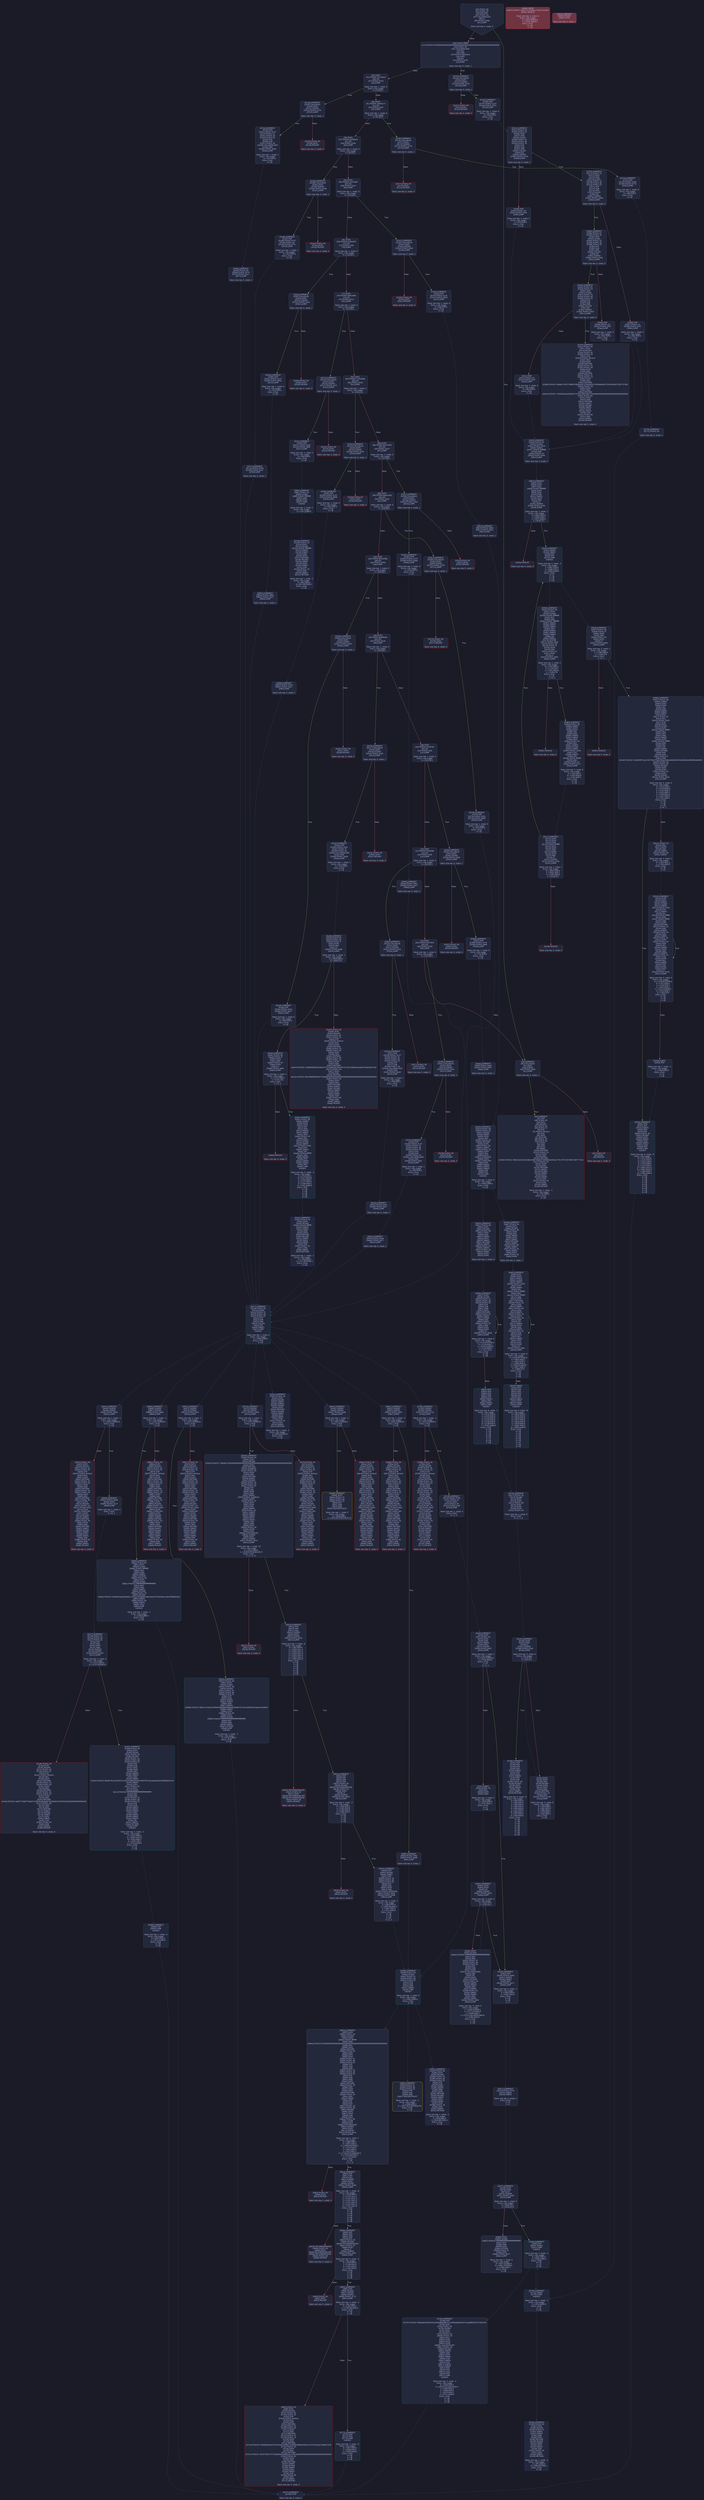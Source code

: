 digraph G {
    node [shape=box, style="filled, rounded", color="#565f89", fontcolor="#c0caf5", fontname="Helvetica", fillcolor="#24283b"];
    edge [color="#414868", fontcolor="#c0caf5", fontname="Helvetica"];
    bgcolor="#1a1b26";
    0 [ label = "[00] PUSH1 80
[02] PUSH1 40
[04] MSTORE
[05] PUSH1 04
[07] CALLDATASIZE
[08] LT
[09] PUSH2 00da
[0c] JUMPI

Stack size req: 0, sizeΔ: 0
" shape = invhouse]
    1 [ label = "[0d] PUSH4 ffffffff
[12] PUSH29 0100000000000000000000000000000000000000000000000000000000
[30] PUSH1 00
[32] CALLDATALOAD
[33] DIV
[34] AND
[35] PUSH4 0fb524ce
[3a] DUP2
[3b] EQ
[3c] PUSH2 0139
[3f] JUMPI

Stack size req: 0, sizeΔ: 1
"]
    2 [ label = "[40] DUP1
[41] PUSH4 16114acd
[46] EQ
[47] PUSH2 014e
[4a] JUMPI

Stack size req: 1, sizeΔ: 0
Entry->Op usage:
	0->70:EQ:1
"]
    3 [ label = "[4b] DUP1
[4c] PUSH4 28d5e117
[51] EQ
[52] PUSH2 016f
[55] JUMPI

Stack size req: 1, sizeΔ: 0
Entry->Op usage:
	0->81:EQ:1
"]
    4 [ label = "[56] DUP1
[57] PUSH4 2b26fac4
[5c] EQ
[5d] PUSH2 019a
[60] JUMPI

Stack size req: 1, sizeΔ: 0
Entry->Op usage:
	0->92:EQ:1
"]
    5 [ label = "[61] DUP1
[62] PUSH4 31f2c8a5
[67] EQ
[68] PUSH2 01b1
[6b] JUMPI

Stack size req: 1, sizeΔ: 0
Entry->Op usage:
	0->103:EQ:1
"]
    6 [ label = "[6c] DUP1
[6d] PUSH4 519be2f5
[72] EQ
[73] PUSH2 01fe
[76] JUMPI

Stack size req: 1, sizeΔ: 0
Entry->Op usage:
	0->114:EQ:1
"]
    7 [ label = "[77] DUP1
[78] PUSH4 5961e4fb
[7d] EQ
[7e] PUSH2 0213
[81] JUMPI

Stack size req: 1, sizeΔ: 0
Entry->Op usage:
	0->125:EQ:1
"]
    8 [ label = "[82] DUP1
[83] PUSH4 715018a6
[88] EQ
[89] PUSH2 0242
[8c] JUMPI

Stack size req: 1, sizeΔ: 0
Entry->Op usage:
	0->136:EQ:1
"]
    9 [ label = "[8d] DUP1
[8e] PUSH4 83197ef0
[93] EQ
[94] PUSH2 0257
[97] JUMPI

Stack size req: 1, sizeΔ: 0
Entry->Op usage:
	0->147:EQ:1
"]
    10 [ label = "[98] DUP1
[99] PUSH4 8da5cb5b
[9e] EQ
[9f] PUSH2 026c
[a2] JUMPI

Stack size req: 1, sizeΔ: 0
Entry->Op usage:
	0->158:EQ:1
"]
    11 [ label = "[a3] DUP1
[a4] PUSH4 8f32d59b
[a9] EQ
[aa] PUSH2 029d
[ad] JUMPI

Stack size req: 1, sizeΔ: 0
Entry->Op usage:
	0->169:EQ:1
"]
    12 [ label = "[ae] DUP1
[af] PUSH4 ab6f9e4a
[b4] EQ
[b5] PUSH2 02c6
[b8] JUMPI

Stack size req: 1, sizeΔ: 0
Entry->Op usage:
	0->180:EQ:1
"]
    13 [ label = "[b9] DUP1
[ba] PUSH4 c6c4676c
[bf] EQ
[c0] PUSH2 02fa
[c3] JUMPI

Stack size req: 1, sizeΔ: 0
Entry->Op usage:
	0->191:EQ:1
"]
    14 [ label = "[c4] DUP1
[c5] PUSH4 f2fde38b
[ca] EQ
[cb] PUSH2 030f
[ce] JUMPI

Stack size req: 1, sizeΔ: 0
Entry->Op usage:
	0->202:EQ:1
"]
    15 [ label = "[cf] DUP1
[d0] PUSH4 f5074f41
[d5] EQ
[d6] PUSH2 0330
[d9] JUMPI

Stack size req: 1, sizeΔ: 0
Entry->Op usage:
	0->213:EQ:1
"]
    16 [ label = "[da] JUMPDEST
[db] CALLVALUE
[dc] DUP1
[dd] ISZERO
[de] PUSH2 00e6
[e1] JUMPI

Stack size req: 0, sizeΔ: 1
"]
    17 [ label = "[e2] PUSH1 00
[e4] DUP1
[e5] REVERT

Stack size req: 0, sizeΔ: 0
" color = "red"]
    18 [ label = "[e6] JUMPDEST
[e7] POP
[e8] PUSH1 40
[ea] DUP1
[eb] MLOAD
[ec] PUSH1 e5
[ee] PUSH1 02
[f0] EXP
[f1] PUSH3 461bcd
[f5] MUL
[f6] DUP2
[f7] MSTORE
[f8] PUSH1 20
[fa] PUSH1 04
[fc] DUP3
[fd] ADD
[fe] DUP2
[ff] SWAP1
[0100] MSTORE
[0101] PUSH1 24
[0103] DUP3
[0104] ADD
[0105] MSTORE
[0106] PUSH32 46616c6c6261636b2066756e6374696f6e20616c77617973207468726f77732e
[0127] PUSH1 44
[0129] DUP3
[012a] ADD
[012b] MSTORE
[012c] SWAP1
[012d] MLOAD
[012e] SWAP1
[012f] DUP2
[0130] SWAP1
[0131] SUB
[0132] PUSH1 64
[0134] ADD
[0135] SWAP1
[0136] REVERT

Stack size req: 1, sizeΔ: -1
Entry->Op usage:
	0->231:POP:0
Entry->Exit:
	0->😵
" color = "red"]
    19 [ label = "[0137] JUMPDEST
[0138] STOP

Stack size req: 0, sizeΔ: 0
" color = "darkblue"]
    20 [ label = "[0139] JUMPDEST
[013a] CALLVALUE
[013b] DUP1
[013c] ISZERO
[013d] PUSH2 0145
[0140] JUMPI

Stack size req: 0, sizeΔ: 1
"]
    21 [ label = "[0141] PUSH1 00
[0143] DUP1
[0144] REVERT

Stack size req: 0, sizeΔ: 0
" color = "red"]
    22 [ label = "[0145] JUMPDEST
[0146] POP
[0147] PUSH2 0137
[014a] PUSH2 0351
[014d] JUMP

Stack size req: 1, sizeΔ: 0
Entry->Op usage:
	0->326:POP:0
Entry->Exit:
	0->😵
"]
    23 [ label = "[014e] JUMPDEST
[014f] CALLVALUE
[0150] DUP1
[0151] ISZERO
[0152] PUSH2 015a
[0155] JUMPI

Stack size req: 0, sizeΔ: 1
"]
    24 [ label = "[0156] PUSH1 00
[0158] DUP1
[0159] REVERT

Stack size req: 0, sizeΔ: 0
" color = "red"]
    25 [ label = "[015a] JUMPDEST
[015b] POP
[015c] PUSH2 0137
[015f] PUSH1 01
[0161] PUSH1 a0
[0163] PUSH1 02
[0165] EXP
[0166] SUB
[0167] PUSH1 04
[0169] CALLDATALOAD
[016a] AND
[016b] PUSH2 056a
[016e] JUMP

Stack size req: 1, sizeΔ: 1
Entry->Op usage:
	0->347:POP:0
Entry->Exit:
	0->😵
"]
    26 [ label = "[016f] JUMPDEST
[0170] CALLVALUE
[0171] DUP1
[0172] ISZERO
[0173] PUSH2 017b
[0176] JUMPI

Stack size req: 0, sizeΔ: 1
"]
    27 [ label = "[0177] PUSH1 00
[0179] DUP1
[017a] REVERT

Stack size req: 0, sizeΔ: 0
" color = "red"]
    28 [ label = "[017b] JUMPDEST
[017c] POP
[017d] PUSH2 0184
[0180] PUSH2 0776
[0183] JUMP

Stack size req: 1, sizeΔ: 0
Entry->Op usage:
	0->380:POP:0
Entry->Exit:
	0->😵
"]
    29 [ label = "[0184] JUMPDEST
[0185] PUSH1 40
[0187] DUP1
[0188] MLOAD
[0189] PUSH1 ff
[018b] SWAP1
[018c] SWAP3
[018d] AND
[018e] DUP3
[018f] MSTORE
[0190] MLOAD
[0191] SWAP1
[0192] DUP2
[0193] SWAP1
[0194] SUB
[0195] PUSH1 20
[0197] ADD
[0198] SWAP1
[0199] RETURN

Stack size req: 1, sizeΔ: -1
Entry->Op usage:
	0->397:AND:0
	0->399:MSTORE:1
Entry->Exit:
	0->😵
" color = "darkblue"]
    30 [ label = "[019a] JUMPDEST
[019b] CALLVALUE
[019c] DUP1
[019d] ISZERO
[019e] PUSH2 01a6
[01a1] JUMPI

Stack size req: 0, sizeΔ: 1
"]
    31 [ label = "[01a2] PUSH1 00
[01a4] DUP1
[01a5] REVERT

Stack size req: 0, sizeΔ: 0
" color = "red"]
    32 [ label = "[01a6] JUMPDEST
[01a7] POP
[01a8] PUSH2 0137
[01ab] PUSH1 04
[01ad] PUSH2 077c
[01b0] JUMP

Stack size req: 1, sizeΔ: 1
Entry->Op usage:
	0->423:POP:0
Entry->Exit:
	0->😵
"]
    33 [ label = "[01b1] JUMPDEST
[01b2] CALLVALUE
[01b3] DUP1
[01b4] ISZERO
[01b5] PUSH2 01bd
[01b8] JUMPI

Stack size req: 0, sizeΔ: 1
"]
    34 [ label = "[01b9] PUSH1 00
[01bb] DUP1
[01bc] REVERT

Stack size req: 0, sizeΔ: 0
" color = "red"]
    35 [ label = "[01bd] JUMPDEST
[01be] POP
[01bf] PUSH2 01c6
[01c2] PUSH2 0818
[01c5] JUMP

Stack size req: 1, sizeΔ: 0
Entry->Op usage:
	0->446:POP:0
Entry->Exit:
	0->😵
"]
    36 [ label = "[01c6] JUMPDEST
[01c7] PUSH1 40
[01c9] MLOAD
[01ca] DUP1
[01cb] DUP3
[01cc] PUSH1 80
[01ce] DUP1
[01cf] DUP4
[01d0] DUP4
[01d1] PUSH1 00

Stack size req: 1, sizeΔ: 8
Entry->Exit:
	0->1, 5, 8
"]
    37 [ label = "[01d3] JUMPDEST
[01d4] DUP4
[01d5] DUP2
[01d6] LT
[01d7] ISZERO
[01d8] PUSH2 01eb
[01db] JUMPI

Stack size req: 4, sizeΔ: 0
Entry->Op usage:
	0->470:LT:0
	3->470:LT:1
"]
    38 [ label = "[01dc] DUP2
[01dd] DUP2
[01de] ADD
[01df] MLOAD
[01e0] DUP4
[01e1] DUP3
[01e2] ADD
[01e3] MSTORE
[01e4] PUSH1 20
[01e6] ADD
[01e7] PUSH2 01d3
[01ea] JUMP

Stack size req: 3, sizeΔ: 0
Entry->Op usage:
	0->478:ADD:0
	0->482:ADD:0
	0->486:ADD:1
	1->478:ADD:1
	2->482:ADD:1
Entry->Exit:
	0->😵
"]
    39 [ label = "[01eb] JUMPDEST
[01ec] POP
[01ed] POP
[01ee] POP
[01ef] POP
[01f0] SWAP1
[01f1] POP
[01f2] ADD
[01f3] SWAP2
[01f4] POP
[01f5] POP
[01f6] PUSH1 40
[01f8] MLOAD
[01f9] DUP1
[01fa] SWAP2
[01fb] SUB
[01fc] SWAP1
[01fd] RETURN

Stack size req: 9, sizeΔ: -9
Entry->Op usage:
	0->492:POP:0
	1->493:POP:0
	2->494:POP:0
	3->495:POP:0
	4->498:ADD:0
	5->497:POP:0
	6->498:ADD:1
	7->501:POP:0
	8->500:POP:0
Entry->Exit:
	0->😵
	1->😵
	2->😵
	3->😵
	4->😵
	5->😵
	6->😵
	7->😵
	8->😵
" color = "darkblue"]
    40 [ label = "[01fe] JUMPDEST
[01ff] CALLVALUE
[0200] DUP1
[0201] ISZERO
[0202] PUSH2 020a
[0205] JUMPI

Stack size req: 0, sizeΔ: 1
"]
    41 [ label = "[0206] PUSH1 00
[0208] DUP1
[0209] REVERT

Stack size req: 0, sizeΔ: 0
" color = "red"]
    42 [ label = "[020a] JUMPDEST
[020b] POP
[020c] PUSH2 0137
[020f] PUSH2 085d
[0212] JUMP

Stack size req: 1, sizeΔ: 0
Entry->Op usage:
	0->523:POP:0
Entry->Exit:
	0->😵
"]
    43 [ label = "[0213] JUMPDEST
[0214] CALLVALUE
[0215] DUP1
[0216] ISZERO
[0217] PUSH2 021f
[021a] JUMPI

Stack size req: 0, sizeΔ: 1
"]
    44 [ label = "[021b] PUSH1 00
[021d] DUP1
[021e] REVERT

Stack size req: 0, sizeΔ: 0
" color = "red"]
    45 [ label = "[021f] JUMPDEST
[0220] POP
[0221] PUSH2 0228
[0224] PUSH2 08fb
[0227] JUMP

Stack size req: 1, sizeΔ: 0
Entry->Op usage:
	0->544:POP:0
Entry->Exit:
	0->😵
"]
    46 [ label = "[0228] JUMPDEST
[0229] PUSH1 40
[022b] DUP1
[022c] MLOAD
[022d] PUSH5 ffffffffff
[0233] SWAP1
[0234] SWAP3
[0235] AND
[0236] DUP3
[0237] MSTORE
[0238] MLOAD
[0239] SWAP1
[023a] DUP2
[023b] SWAP1
[023c] SUB
[023d] PUSH1 20
[023f] ADD
[0240] SWAP1
[0241] RETURN

Stack size req: 1, sizeΔ: -1
Entry->Op usage:
	0->565:AND:0
	0->567:MSTORE:1
Entry->Exit:
	0->😵
" color = "darkblue"]
    47 [ label = "[0242] JUMPDEST
[0243] CALLVALUE
[0244] DUP1
[0245] ISZERO
[0246] PUSH2 024e
[0249] JUMPI

Stack size req: 0, sizeΔ: 1
"]
    48 [ label = "[024a] PUSH1 00
[024c] DUP1
[024d] REVERT

Stack size req: 0, sizeΔ: 0
" color = "red"]
    49 [ label = "[024e] JUMPDEST
[024f] POP
[0250] PUSH2 0137
[0253] PUSH2 0908
[0256] JUMP

Stack size req: 1, sizeΔ: 0
Entry->Op usage:
	0->591:POP:0
Entry->Exit:
	0->😵
"]
    50 [ label = "[0257] JUMPDEST
[0258] CALLVALUE
[0259] DUP1
[025a] ISZERO
[025b] PUSH2 0263
[025e] JUMPI

Stack size req: 0, sizeΔ: 1
"]
    51 [ label = "[025f] PUSH1 00
[0261] DUP1
[0262] REVERT

Stack size req: 0, sizeΔ: 0
" color = "red"]
    52 [ label = "[0263] JUMPDEST
[0264] POP
[0265] PUSH2 0137
[0268] PUSH2 09a9
[026b] JUMP

Stack size req: 1, sizeΔ: 0
Entry->Op usage:
	0->612:POP:0
Entry->Exit:
	0->😵
"]
    53 [ label = "[026c] JUMPDEST
[026d] CALLVALUE
[026e] DUP1
[026f] ISZERO
[0270] PUSH2 0278
[0273] JUMPI

Stack size req: 0, sizeΔ: 1
"]
    54 [ label = "[0274] PUSH1 00
[0276] DUP1
[0277] REVERT

Stack size req: 0, sizeΔ: 0
" color = "red"]
    55 [ label = "[0278] JUMPDEST
[0279] POP
[027a] PUSH2 0281
[027d] PUSH2 0a08
[0280] JUMP

Stack size req: 1, sizeΔ: 0
Entry->Op usage:
	0->633:POP:0
Entry->Exit:
	0->😵
"]
    56 [ label = "[0281] JUMPDEST
[0282] PUSH1 40
[0284] DUP1
[0285] MLOAD
[0286] PUSH1 01
[0288] PUSH1 a0
[028a] PUSH1 02
[028c] EXP
[028d] SUB
[028e] SWAP1
[028f] SWAP3
[0290] AND
[0291] DUP3
[0292] MSTORE
[0293] MLOAD
[0294] SWAP1
[0295] DUP2
[0296] SWAP1
[0297] SUB
[0298] PUSH1 20
[029a] ADD
[029b] SWAP1
[029c] RETURN

Stack size req: 1, sizeΔ: -1
Entry->Op usage:
	0->656:AND:0
	0->658:MSTORE:1
Entry->Exit:
	0->😵
" color = "darkblue"]
    57 [ label = "[029d] JUMPDEST
[029e] CALLVALUE
[029f] DUP1
[02a0] ISZERO
[02a1] PUSH2 02a9
[02a4] JUMPI

Stack size req: 0, sizeΔ: 1
"]
    58 [ label = "[02a5] PUSH1 00
[02a7] DUP1
[02a8] REVERT

Stack size req: 0, sizeΔ: 0
" color = "red"]
    59 [ label = "[02a9] JUMPDEST
[02aa] POP
[02ab] PUSH2 02b2
[02ae] PUSH2 0a17
[02b1] JUMP

Stack size req: 1, sizeΔ: 0
Entry->Op usage:
	0->682:POP:0
Entry->Exit:
	0->😵
"]
    60 [ label = "[02b2] JUMPDEST
[02b3] PUSH1 40
[02b5] DUP1
[02b6] MLOAD
[02b7] SWAP2
[02b8] ISZERO
[02b9] ISZERO
[02ba] DUP3
[02bb] MSTORE
[02bc] MLOAD
[02bd] SWAP1
[02be] DUP2
[02bf] SWAP1
[02c0] SUB
[02c1] PUSH1 20
[02c3] ADD
[02c4] SWAP1
[02c5] RETURN

Stack size req: 1, sizeΔ: -1
Entry->Op usage:
	0->696:ISZERO:0
Entry->Exit:
	0->😵
" color = "darkblue"]
    61 [ label = "[02c6] JUMPDEST
[02c7] CALLVALUE
[02c8] DUP1
[02c9] ISZERO
[02ca] PUSH2 02d2
[02cd] JUMPI

Stack size req: 0, sizeΔ: 1
"]
    62 [ label = "[02ce] PUSH1 00
[02d0] DUP1
[02d1] REVERT

Stack size req: 0, sizeΔ: 0
" color = "red"]
    63 [ label = "[02d2] JUMPDEST
[02d3] POP
[02d4] PUSH2 02e1
[02d7] PUSH1 ff
[02d9] PUSH1 04
[02db] CALLDATALOAD
[02dc] AND
[02dd] PUSH2 0a28
[02e0] JUMP

Stack size req: 1, sizeΔ: 1
Entry->Op usage:
	0->723:POP:0
Entry->Exit:
	0->😵
"]
    64 [ label = "[02e1] JUMPDEST
[02e2] PUSH1 40
[02e4] DUP1
[02e5] MLOAD
[02e6] PUSH4 ffffffff
[02eb] SWAP1
[02ec] SWAP3
[02ed] AND
[02ee] DUP3
[02ef] MSTORE
[02f0] MLOAD
[02f1] SWAP1
[02f2] DUP2
[02f3] SWAP1
[02f4] SUB
[02f5] PUSH1 20
[02f7] ADD
[02f8] SWAP1
[02f9] RETURN

Stack size req: 1, sizeΔ: -1
Entry->Op usage:
	0->749:AND:0
	0->751:MSTORE:1
Entry->Exit:
	0->😵
" color = "darkblue"]
    65 [ label = "[02fa] JUMPDEST
[02fb] CALLVALUE
[02fc] DUP1
[02fd] ISZERO
[02fe] PUSH2 0306
[0301] JUMPI

Stack size req: 0, sizeΔ: 1
"]
    66 [ label = "[0302] PUSH1 00
[0304] DUP1
[0305] REVERT

Stack size req: 0, sizeΔ: 0
" color = "red"]
    67 [ label = "[0306] JUMPDEST
[0307] POP
[0308] PUSH2 01c6
[030b] PUSH2 0ade
[030e] JUMP

Stack size req: 1, sizeΔ: 0
Entry->Op usage:
	0->775:POP:0
Entry->Exit:
	0->😵
"]
    68 [ label = "[030f] JUMPDEST
[0310] CALLVALUE
[0311] DUP1
[0312] ISZERO
[0313] PUSH2 031b
[0316] JUMPI

Stack size req: 0, sizeΔ: 1
"]
    69 [ label = "[0317] PUSH1 00
[0319] DUP1
[031a] REVERT

Stack size req: 0, sizeΔ: 0
" color = "red"]
    70 [ label = "[031b] JUMPDEST
[031c] POP
[031d] PUSH2 0137
[0320] PUSH1 01
[0322] PUSH1 a0
[0324] PUSH1 02
[0326] EXP
[0327] SUB
[0328] PUSH1 04
[032a] CALLDATALOAD
[032b] AND
[032c] PUSH2 0b44
[032f] JUMP

Stack size req: 1, sizeΔ: 1
Entry->Op usage:
	0->796:POP:0
Entry->Exit:
	0->😵
"]
    71 [ label = "[0330] JUMPDEST
[0331] CALLVALUE
[0332] DUP1
[0333] ISZERO
[0334] PUSH2 033c
[0337] JUMPI

Stack size req: 0, sizeΔ: 1
"]
    72 [ label = "[0338] PUSH1 00
[033a] DUP1
[033b] REVERT

Stack size req: 0, sizeΔ: 0
" color = "red"]
    73 [ label = "[033c] JUMPDEST
[033d] POP
[033e] PUSH2 0137
[0341] PUSH1 01
[0343] PUSH1 a0
[0345] PUSH1 02
[0347] EXP
[0348] SUB
[0349] PUSH1 04
[034b] CALLDATALOAD
[034c] AND
[034d] PUSH2 0b9c
[0350] JUMP

Stack size req: 1, sizeΔ: 1
Entry->Op usage:
	0->829:POP:0
Entry->Exit:
	0->😵
"]
    74 [ label = "[0351] JUMPDEST
[0352] PUSH1 00
[0354] PUSH1 01
[0356] DUP2
[0357] ADD
[0358] SLOAD
[0359] PUSH1 01
[035b] PUSH1 a0
[035d] PUSH1 02
[035f] EXP
[0360] SUB
[0361] AND
[0362] CALLER
[0363] EQ
[0364] ISZERO
[0365] PUSH2 0370
[0368] JUMPI

Stack size req: 0, sizeΔ: 1
"]
    75 [ label = "[0369] POP
[036a] PUSH1 00
[036c] PUSH2 043f
[036f] JUMP

Stack size req: 1, sizeΔ: 0
Entry->Op usage:
	0->873:POP:0
Entry->Exit:
	0->😵
"]
    76 [ label = "[0370] JUMPDEST
[0371] PUSH1 01
[0373] DUP1
[0374] ADD
[0375] SLOAD
[0376] PUSH1 01
[0378] PUSH1 a0
[037a] PUSH1 02
[037c] EXP
[037d] SUB
[037e] AND
[037f] CALLER
[0380] EQ
[0381] ISZERO
[0382] PUSH2 038d
[0385] JUMPI

Stack size req: 0, sizeΔ: 0
"]
    77 [ label = "[0386] POP
[0387] PUSH1 01
[0389] PUSH2 043f
[038c] JUMP

Stack size req: 1, sizeΔ: 0
Entry->Op usage:
	0->902:POP:0
Entry->Exit:
	0->😵
"]
    78 [ label = "[038d] JUMPDEST
[038e] PUSH1 01
[0390] PUSH1 02
[0392] ADD
[0393] SLOAD
[0394] PUSH1 01
[0396] PUSH1 a0
[0398] PUSH1 02
[039a] EXP
[039b] SUB
[039c] AND
[039d] CALLER
[039e] EQ
[039f] ISZERO
[03a0] PUSH2 03ab
[03a3] JUMPI

Stack size req: 0, sizeΔ: 0
"]
    79 [ label = "[03a4] POP
[03a5] PUSH1 02
[03a7] PUSH2 043f
[03aa] JUMP

Stack size req: 1, sizeΔ: 0
Entry->Op usage:
	0->932:POP:0
Entry->Exit:
	0->😵
"]
    80 [ label = "[03ab] JUMPDEST
[03ac] PUSH1 01
[03ae] PUSH1 03
[03b0] ADD
[03b1] SLOAD
[03b2] PUSH1 01
[03b4] PUSH1 a0
[03b6] PUSH1 02
[03b8] EXP
[03b9] SUB
[03ba] AND
[03bb] CALLER
[03bc] EQ
[03bd] ISZERO
[03be] PUSH2 03c9
[03c1] JUMPI

Stack size req: 0, sizeΔ: 0
"]
    81 [ label = "[03c2] POP
[03c3] PUSH1 03
[03c5] PUSH2 043f
[03c8] JUMP

Stack size req: 1, sizeΔ: 0
Entry->Op usage:
	0->962:POP:0
Entry->Exit:
	0->😵
"]
    82 [ label = "[03c9] JUMPDEST
[03ca] PUSH1 40
[03cc] DUP1
[03cd] MLOAD
[03ce] PUSH1 e5
[03d0] PUSH1 02
[03d2] EXP
[03d3] PUSH3 461bcd
[03d7] MUL
[03d8] DUP2
[03d9] MSTORE
[03da] PUSH1 20
[03dc] PUSH1 04
[03de] DUP3
[03df] ADD
[03e0] MSTORE
[03e1] PUSH1 31
[03e3] PUSH1 24
[03e5] DUP3
[03e6] ADD
[03e7] MSTORE
[03e8] PUSH32 4f6e6c792077686974656c69737465642073656e646572206164647265737365
[0409] PUSH1 44
[040b] DUP3
[040c] ADD
[040d] MSTORE
[040e] PUSH32 732063616e206361737420766f7465732e000000000000000000000000000000
[042f] PUSH1 64
[0431] DUP3
[0432] ADD
[0433] MSTORE
[0434] SWAP1
[0435] MLOAD
[0436] SWAP1
[0437] DUP2
[0438] SWAP1
[0439] SUB
[043a] PUSH1 84
[043c] ADD
[043d] SWAP1
[043e] REVERT

Stack size req: 0, sizeΔ: 0
" color = "red"]
    83 [ label = "[043f] JUMPDEST
[0440] PUSH1 05
[0442] SLOAD
[0443] PUSH2 0454
[0446] SWAP1
[0447] PUSH5 ffffffffff
[044d] AND
[044e] PUSH1 01
[0450] PUSH2 0bf4
[0453] JUMP

Stack size req: 0, sizeΔ: 3
"]
    84 [ label = "[0454] JUMPDEST
[0455] PUSH1 05
[0457] DUP1
[0458] SLOAD
[0459] PUSH5 ffffffffff
[045f] NOT
[0460] AND
[0461] PUSH5 ffffffffff
[0467] SWAP3
[0468] SWAP1
[0469] SWAP3
[046a] AND
[046b] SWAP2
[046c] SWAP1
[046d] SWAP2
[046e] OR
[046f] SWAP1
[0470] SSTORE
[0471] PUSH2 04a6
[0474] PUSH1 06
[0476] PUSH1 ff
[0478] DUP4
[0479] AND
[047a] PUSH1 04
[047c] DUP2
[047d] LT
[047e] PUSH2 0483
[0481] JUMPI

Stack size req: 2, sizeΔ: 2
Entry->Op usage:
	0->1130:AND:1
	0->1134:OR:0
	1->1145:AND:0
	1->1149:LT:0
Entry->Exit:
	0->😵
	1->0, 3
"]
    85 [ label = "[0482] INVALID

Stack size req: 0, sizeΔ: 0
" color = "red"]
    86 [ label = "[0483] JUMPDEST
[0484] PUSH1 08
[0486] SWAP2
[0487] DUP3
[0488] DUP3
[0489] DIV
[048a] ADD
[048b] SWAP2
[048c] SWAP1
[048d] MOD
[048e] PUSH1 04
[0490] MUL
[0491] SWAP1
[0492] SLOAD
[0493] SWAP1
[0494] PUSH2 0100
[0497] EXP
[0498] SWAP1
[0499] DIV
[049a] PUSH4 ffffffff
[049f] AND
[04a0] PUSH1 01
[04a2] PUSH2 0c11
[04a5] JUMP

Stack size req: 2, sizeΔ: 0
Entry->Op usage:
	0->1161:DIV:0
	0->1165:MOD:0
	1->1162:ADD:1
Entry->Exit:
	0->😵
	1->😵
"]
    87 [ label = "[04a6] JUMPDEST
[04a7] PUSH1 06
[04a9] PUSH1 ff
[04ab] DUP4
[04ac] AND
[04ad] PUSH1 04
[04af] DUP2
[04b0] LT
[04b1] PUSH2 04b6
[04b4] JUMPI

Stack size req: 2, sizeΔ: 2
Entry->Op usage:
	1->1196:AND:0
	1->1200:LT:0
Entry->Exit:
	1->0, 3
"]
    88 [ label = "[04b5] INVALID

Stack size req: 0, sizeΔ: 0
" color = "red"]
    89 [ label = "[04b6] JUMPDEST
[04b7] PUSH1 08
[04b9] SWAP2
[04ba] DUP3
[04bb] DUP3
[04bc] DIV
[04bd] ADD
[04be] SWAP2
[04bf] SWAP1
[04c0] MOD
[04c1] PUSH1 04
[04c3] MUL
[04c4] PUSH2 0100
[04c7] EXP
[04c8] DUP2
[04c9] SLOAD
[04ca] DUP2
[04cb] PUSH4 ffffffff
[04d0] MUL
[04d1] NOT
[04d2] AND
[04d3] SWAP1
[04d4] DUP4
[04d5] PUSH4 ffffffff
[04da] AND
[04db] MUL
[04dc] OR
[04dd] SWAP1
[04de] SSTORE
[04df] POP
[04e0] DUP1
[04e1] PUSH1 ff
[04e3] AND
[04e4] PUSH32 f3c6ef0f972a2318778c473d9159a24462efb8565045b5882dbd9b8f96d84853
[0505] PUSH1 06
[0507] PUSH1 40
[0509] MLOAD
[050a] DUP1
[050b] DUP3
[050c] PUSH1 04
[050e] DUP1
[050f] ISZERO
[0510] PUSH2 055a
[0513] JUMPI

Stack size req: 4, sizeΔ: 4
Entry->Op usage:
	0->1212:DIV:0
	0->1216:MOD:0
	1->1213:ADD:1
	2->1242:AND:1
	2->1243:MUL:0
	2->1247:POP:0
	3->1251:AND:1
Entry->Exit:
	0->😵
	1->😵
	2->😵
	3->6, 7
"]
    90 [ label = "[0514] PUSH1 20
[0516] MUL
[0517] DUP3
[0518] ADD
[0519] SWAP2
[051a] PUSH1 00
[051c] SWAP1

Stack size req: 3, sizeΔ: 1
Entry->Op usage:
	0->1302:MUL:1
	2->1304:ADD:0
Entry->Exit:
	0->😵
	2->0
"]
    91 [ label = "[051d] JUMPDEST
[051e] DUP3
[051f] DUP3
[0520] SWAP1
[0521] SLOAD
[0522] SWAP1
[0523] PUSH2 0100
[0526] EXP
[0527] SWAP1
[0528] DIV
[0529] PUSH4 ffffffff
[052e] AND
[052f] PUSH4 ffffffff
[0534] AND
[0535] DUP2
[0536] MSTORE
[0537] PUSH1 20
[0539] ADD
[053a] SWAP1
[053b] PUSH1 04
[053d] ADD
[053e] SWAP1
[053f] PUSH1 20
[0541] DUP3
[0542] PUSH1 03
[0544] ADD
[0545] DIV
[0546] SWAP3
[0547] DUP4
[0548] ADD
[0549] SWAP3
[054a] PUSH1 01
[054c] SUB
[054d] DUP3
[054e] MUL
[054f] SWAP2
[0550] POP
[0551] DUP1
[0552] DUP5
[0553] GT
[0554] PUSH2 051d
[0557] JUMPI

Stack size req: 4, sizeΔ: 0
Entry->Op usage:
	0->1334:MSTORE:0
	0->1337:ADD:1
	1->1318:EXP:1
	1->1341:ADD:1
	2->1313:SLOAD:0
	2->1352:ADD:1
	3->1363:GT:0
Entry->Exit:
	0->😵
	1->😵
	2->😵
"]
    92 [ label = "[0558] SWAP1
[0559] POP

Stack size req: 2, sizeΔ: -1
Entry->Op usage:
	1->1369:POP:0
Entry->Exit:
	0->0
	1->😵
"]
    93 [ label = "[055a] JUMPDEST
[055b] POP
[055c] POP
[055d] SWAP2
[055e] POP
[055f] POP
[0560] PUSH1 40
[0562] MLOAD
[0563] DUP1
[0564] SWAP2
[0565] SUB
[0566] SWAP1
[0567] LOG2
[0568] POP
[0569] JUMP
Indirect!

Stack size req: 9, sizeΔ: -9
Entry->Op usage:
	0->1371:POP:0
	1->1372:POP:0
	2->1381:SUB:0
	3->1375:POP:0
	4->1374:POP:0
	5->1383:LOG2:2
	6->1383:LOG2:3
	7->1384:POP:0
	8->1385:JUMP:0
Entry->Exit:
	0->😵
	1->😵
	2->😵
	3->😵
	4->😵
	5->😵
	6->😵
	7->😵
	8->😵
" color = "teal"]
    94 [ label = "[056a] JUMPDEST
[056b] PUSH1 00
[056d] PUSH2 0574
[0570] PUSH2 0a17
[0573] JUMP

Stack size req: 0, sizeΔ: 2
"]
    95 [ label = "[0574] JUMPDEST
[0575] ISZERO
[0576] ISZERO
[0577] PUSH2 05b8
[057a] JUMPI

Stack size req: 1, sizeΔ: -1
Entry->Op usage:
	0->1397:ISZERO:0
Entry->Exit:
	0->😵
"]
    96 [ label = "[057b] PUSH1 40
[057d] DUP1
[057e] MLOAD
[057f] PUSH1 e5
[0581] PUSH1 02
[0583] EXP
[0584] PUSH3 461bcd
[0588] MUL
[0589] DUP2
[058a] MSTORE
[058b] PUSH1 20
[058d] PUSH1 04
[058f] DUP3
[0590] ADD
[0591] MSTORE
[0592] PUSH1 1b
[0594] PUSH1 24
[0596] DUP3
[0597] ADD
[0598] MSTORE
[0599] PUSH1 00
[059b] DUP1
[059c] MLOAD
[059d] PUSH1 20
[059f] PUSH2 0da3
[05a2] DUP4
[05a3] CODECOPY
[05a4] DUP2
[05a5] MLOAD
[05a6] SWAP2
[05a7] MSTORE
[05a8] PUSH1 44
[05aa] DUP3
[05ab] ADD
[05ac] MSTORE
[05ad] SWAP1
[05ae] MLOAD
[05af] SWAP1
[05b0] DUP2
[05b1] SWAP1
[05b2] SUB
[05b3] PUSH1 64
[05b5] ADD
[05b6] SWAP1
[05b7] REVERT

Stack size req: 0, sizeΔ: 0
" color = "red"]
    97 [ label = "[05b8] JUMPDEST
[05b9] PUSH1 40
[05bb] DUP1
[05bc] MLOAD
[05bd] PUSH32 70a0823100000000000000000000000000000000000000000000000000000000
[05de] DUP2
[05df] MSTORE
[05e0] ADDRESS
[05e1] PUSH1 04
[05e3] DUP3
[05e4] ADD
[05e5] MSTORE
[05e6] SWAP1
[05e7] MLOAD
[05e8] PUSH1 01
[05ea] PUSH1 a0
[05ec] PUSH1 02
[05ee] EXP
[05ef] SUB
[05f0] DUP5
[05f1] AND
[05f2] SWAP2
[05f3] PUSH4 70a08231
[05f8] SWAP2
[05f9] PUSH1 24
[05fb] DUP1
[05fc] DUP4
[05fd] ADD
[05fe] SWAP3
[05ff] PUSH1 20
[0601] SWAP3
[0602] SWAP2
[0603] SWAP1
[0604] DUP3
[0605] SWAP1
[0606] SUB
[0607] ADD
[0608] DUP2
[0609] PUSH1 00
[060b] DUP8
[060c] DUP1
[060d] EXTCODESIZE
[060e] ISZERO
[060f] DUP1
[0610] ISZERO
[0611] PUSH2 0619
[0614] JUMPI

Stack size req: 2, sizeΔ: 10
Entry->Op usage:
	1->1521:AND:0
	1->1549:EXTCODESIZE:0
Entry->Exit:
	1->1, 9, 11
"]
    98 [ label = "[0615] PUSH1 00
[0617] DUP1
[0618] REVERT

Stack size req: 0, sizeΔ: 0
" color = "red"]
    99 [ label = "[0619] JUMPDEST
[061a] POP
[061b] GAS
[061c] CALL
[061d] ISZERO
[061e] DUP1
[061f] ISZERO
[0620] PUSH2 062d
[0623] JUMPI

Stack size req: 7, sizeΔ: -6
Entry->Op usage:
	0->1562:POP:0
	1->1564:CALL:1
	2->1564:CALL:2
	3->1564:CALL:3
	4->1564:CALL:4
	5->1564:CALL:5
	6->1564:CALL:6
Entry->Exit:
	0->😵
	1->😵
	2->😵
	3->😵
	4->😵
	5->😵
	6->😵
"]
    100 [ label = "[0624] RETURNDATASIZE
[0625] PUSH1 00
[0627] DUP1
[0628] RETURNDATACOPY
[0629] RETURNDATASIZE
[062a] PUSH1 00
[062c] REVERT

Stack size req: 0, sizeΔ: 0
" color = "red"]
    101 [ label = "[062d] JUMPDEST
[062e] POP
[062f] POP
[0630] POP
[0631] POP
[0632] PUSH1 40
[0634] MLOAD
[0635] RETURNDATASIZE
[0636] PUSH1 20
[0638] DUP2
[0639] LT
[063a] ISZERO
[063b] PUSH2 0643
[063e] JUMPI

Stack size req: 4, sizeΔ: -2
Entry->Op usage:
	0->1582:POP:0
	1->1583:POP:0
	2->1584:POP:0
	3->1585:POP:0
Entry->Exit:
	0->😵
	1->😵
	2->😵
	3->😵
"]
    102 [ label = "[063f] PUSH1 00
[0641] DUP1
[0642] REVERT

Stack size req: 0, sizeΔ: 0
" color = "red"]
    103 [ label = "[0643] JUMPDEST
[0644] POP
[0645] MLOAD
[0646] SWAP1
[0647] POP
[0648] PUSH1 01
[064a] PUSH1 a0
[064c] PUSH1 02
[064e] EXP
[064f] SUB
[0650] DUP3
[0651] AND
[0652] PUSH4 a9059cbb
[0657] PUSH2 065e
[065a] PUSH2 0a08
[065d] JUMP

Stack size req: 4, sizeΔ: 1
Entry->Op usage:
	0->1604:POP:0
	1->1605:MLOAD:0
	2->1607:POP:0
	3->1617:AND:0
Entry->Exit:
	0->😵
	1->😵
	2->😵
	3->2, 4
"]
    104 [ label = "[065e] JUMPDEST
[065f] DUP4
[0660] PUSH1 40
[0662] MLOAD
[0663] DUP4
[0664] PUSH4 ffffffff
[0669] AND
[066a] PUSH29 0100000000000000000000000000000000000000000000000000000000
[0688] MUL
[0689] DUP2
[068a] MSTORE
[068b] PUSH1 04
[068d] ADD
[068e] DUP1
[068f] DUP4
[0690] PUSH1 01
[0692] PUSH1 a0
[0694] PUSH1 02
[0696] EXP
[0697] SUB
[0698] AND
[0699] PUSH1 01
[069b] PUSH1 a0
[069d] PUSH1 02
[069f] EXP
[06a0] SUB
[06a1] AND
[06a2] DUP2
[06a3] MSTORE
[06a4] PUSH1 20
[06a6] ADD
[06a7] DUP3
[06a8] DUP2
[06a9] MSTORE
[06aa] PUSH1 20
[06ac] ADD
[06ad] SWAP3
[06ae] POP
[06af] POP
[06b0] POP
[06b1] PUSH1 20
[06b3] PUSH1 40
[06b5] MLOAD
[06b6] DUP1
[06b7] DUP4
[06b8] SUB
[06b9] DUP2
[06ba] PUSH1 00
[06bc] DUP8
[06bd] DUP1
[06be] EXTCODESIZE
[06bf] ISZERO
[06c0] DUP1
[06c1] ISZERO
[06c2] PUSH2 06ca
[06c5] JUMPI

Stack size req: 4, sizeΔ: 7
Entry->Op usage:
	0->1688:AND:1
	0->1697:AND:1
	0->1699:MSTORE:1
	0->1710:POP:0
	1->1641:AND:1
	1->1672:MUL:1
	2->1726:EXTCODESIZE:0
	3->1705:MSTORE:1
	3->1712:POP:0
Entry->Exit:
	0->😵
	2->1, 9
"]
    105 [ label = "[06c6] PUSH1 00
[06c8] DUP1
[06c9] REVERT

Stack size req: 0, sizeΔ: 0
" color = "red"]
    106 [ label = "[06ca] JUMPDEST
[06cb] POP
[06cc] GAS
[06cd] CALL
[06ce] ISZERO
[06cf] DUP1
[06d0] ISZERO
[06d1] PUSH2 06de
[06d4] JUMPI

Stack size req: 7, sizeΔ: -6
Entry->Op usage:
	0->1739:POP:0
	1->1741:CALL:1
	2->1741:CALL:2
	3->1741:CALL:3
	4->1741:CALL:4
	5->1741:CALL:5
	6->1741:CALL:6
Entry->Exit:
	0->😵
	1->😵
	2->😵
	3->😵
	4->😵
	5->😵
	6->😵
"]
    107 [ label = "[06d5] RETURNDATASIZE
[06d6] PUSH1 00
[06d8] DUP1
[06d9] RETURNDATACOPY
[06da] RETURNDATASIZE
[06db] PUSH1 00
[06dd] REVERT

Stack size req: 0, sizeΔ: 0
" color = "red"]
    108 [ label = "[06de] JUMPDEST
[06df] POP
[06e0] POP
[06e1] POP
[06e2] POP
[06e3] PUSH1 40
[06e5] MLOAD
[06e6] RETURNDATASIZE
[06e7] PUSH1 20
[06e9] DUP2
[06ea] LT
[06eb] ISZERO
[06ec] PUSH2 06f4
[06ef] JUMPI

Stack size req: 4, sizeΔ: -2
Entry->Op usage:
	0->1759:POP:0
	1->1760:POP:0
	2->1761:POP:0
	3->1762:POP:0
Entry->Exit:
	0->😵
	1->😵
	2->😵
	3->😵
"]
    109 [ label = "[06f0] PUSH1 00
[06f2] DUP1
[06f3] REVERT

Stack size req: 0, sizeΔ: 0
" color = "red"]
    110 [ label = "[06f4] JUMPDEST
[06f5] POP
[06f6] MLOAD
[06f7] ISZERO
[06f8] ISZERO
[06f9] PUSH2 0772
[06fc] JUMPI

Stack size req: 2, sizeΔ: -2
Entry->Op usage:
	0->1781:POP:0
	1->1782:MLOAD:0
Entry->Exit:
	0->😵
	1->😵
"]
    111 [ label = "[06fd] PUSH1 40
[06ff] DUP1
[0700] MLOAD
[0701] PUSH1 e5
[0703] PUSH1 02
[0705] EXP
[0706] PUSH3 461bcd
[070a] MUL
[070b] DUP2
[070c] MSTORE
[070d] PUSH1 20
[070f] PUSH1 04
[0711] DUP3
[0712] ADD
[0713] MSTORE
[0714] PUSH1 31
[0716] PUSH1 24
[0718] DUP3
[0719] ADD
[071a] MSTORE
[071b] PUSH32 546f6b656e207472616e73666572206661696c65642c207472616e7366657228
[073c] PUSH1 44
[073e] DUP3
[073f] ADD
[0740] MSTORE
[0741] PUSH32 292072657475726e65642066616c73652e000000000000000000000000000000
[0762] PUSH1 64
[0764] DUP3
[0765] ADD
[0766] MSTORE
[0767] SWAP1
[0768] MLOAD
[0769] SWAP1
[076a] DUP2
[076b] SWAP1
[076c] SUB
[076d] PUSH1 84
[076f] ADD
[0770] SWAP1
[0771] REVERT

Stack size req: 0, sizeΔ: 0
" color = "red"]
    112 [ label = "[0772] JUMPDEST
[0773] POP
[0774] POP
[0775] JUMP
Indirect!

Stack size req: 3, sizeΔ: -3
Entry->Op usage:
	0->1907:POP:0
	1->1908:POP:0
	2->1909:JUMP:0
Entry->Exit:
	0->😵
	1->😵
	2->😵
" color = "teal"]
    113 [ label = "[0776] JUMPDEST
[0777] PUSH1 04

Stack size req: 0, sizeΔ: 1
"]
    114 [ label = "[0779] JUMPDEST
[077a] SWAP1
[077b] JUMP
Indirect!

Stack size req: 2, sizeΔ: -1
Entry->Op usage:
	1->1915:JUMP:0
Entry->Exit:
	0->0
	1->😵
" color = "teal"]
    115 [ label = "[077c] JUMPDEST
[077d] PUSH2 0784
[0780] PUSH2 0a17
[0783] JUMP

Stack size req: 0, sizeΔ: 1
"]
    116 [ label = "[0784] JUMPDEST
[0785] ISZERO
[0786] ISZERO
[0787] PUSH2 07c8
[078a] JUMPI

Stack size req: 1, sizeΔ: -1
Entry->Op usage:
	0->1925:ISZERO:0
Entry->Exit:
	0->😵
"]
    117 [ label = "[078b] PUSH1 40
[078d] DUP1
[078e] MLOAD
[078f] PUSH1 e5
[0791] PUSH1 02
[0793] EXP
[0794] PUSH3 461bcd
[0798] MUL
[0799] DUP2
[079a] MSTORE
[079b] PUSH1 20
[079d] PUSH1 04
[079f] DUP3
[07a0] ADD
[07a1] MSTORE
[07a2] PUSH1 1b
[07a4] PUSH1 24
[07a6] DUP3
[07a7] ADD
[07a8] MSTORE
[07a9] PUSH1 00
[07ab] DUP1
[07ac] MLOAD
[07ad] PUSH1 20
[07af] PUSH2 0da3
[07b2] DUP4
[07b3] CODECOPY
[07b4] DUP2
[07b5] MLOAD
[07b6] SWAP2
[07b7] MSTORE
[07b8] PUSH1 44
[07ba] DUP3
[07bb] ADD
[07bc] MSTORE
[07bd] SWAP1
[07be] MLOAD
[07bf] SWAP1
[07c0] DUP2
[07c1] SWAP1
[07c2] SUB
[07c3] PUSH1 64
[07c5] ADD
[07c6] SWAP1
[07c7] REVERT

Stack size req: 0, sizeΔ: 0
" color = "red"]
    118 [ label = "[07c8] JUMPDEST
[07c9] PUSH2 07d5
[07cc] PUSH1 01
[07ce] DUP3
[07cf] PUSH1 04
[07d1] PUSH2 0cef
[07d4] JUMP

Stack size req: 1, sizeΔ: 4
Entry->Exit:
	0->1, 4
"]
    119 [ label = "[07d5] JUMPDEST
[07d6] POP
[07d7] PUSH32 69beed04fe5b4341d5b8a8858815115b85b6e84eef37c2aa98f054327f58333f
[07f8] DUP2
[07f9] PUSH1 40
[07fb] MLOAD
[07fc] DUP1
[07fd] DUP3
[07fe] PUSH1 04
[0800] PUSH1 20
[0802] MUL
[0803] DUP1
[0804] DUP3
[0805] DUP5
[0806] CALLDATACOPY
[0807] PUSH1 40
[0809] MLOAD
[080a] SWAP3
[080b] ADD
[080c] DUP3
[080d] SWAP1
[080e] SUB
[080f] SWAP4
[0810] POP
[0811] SWAP1
[0812] SWAP2
[0813] POP
[0814] POP
[0815] LOG1
[0816] POP
[0817] JUMP
Indirect!

Stack size req: 3, sizeΔ: -3
Entry->Op usage:
	0->2006:POP:0
	1->2054:CALLDATACOPY:1
	1->2064:POP:0
	1->2068:POP:0
	1->2070:POP:0
	2->2071:JUMP:0
Entry->Exit:
	0->😵
	1->😵
	2->😵
" color = "teal"]
    120 [ label = "[0818] JUMPDEST
[0819] PUSH2 0820
[081c] PUSH2 0d52
[081f] JUMP

Stack size req: 0, sizeΔ: 1
"]
    121 [ label = "[0820] JUMPDEST
[0821] PUSH1 40
[0823] DUP1
[0824] MLOAD
[0825] PUSH1 80
[0827] DUP2
[0828] ADD
[0829] SWAP2
[082a] DUP3
[082b] SWAP1
[082c] MSTORE
[082d] SWAP1
[082e] PUSH1 01
[0830] SWAP1
[0831] PUSH1 04
[0833] SWAP1
[0834] DUP3
[0835] DUP5

Stack size req: 0, sizeΔ: 6
"]
    122 [ label = "[0836] JUMPDEST
[0837] DUP2
[0838] SLOAD
[0839] PUSH1 01
[083b] PUSH1 a0
[083d] PUSH1 02
[083f] EXP
[0840] SUB
[0841] AND
[0842] DUP2
[0843] MSTORE
[0844] PUSH1 01
[0846] SWAP1
[0847] SWAP2
[0848] ADD
[0849] SWAP1
[084a] PUSH1 20
[084c] ADD
[084d] DUP1
[084e] DUP4
[084f] GT
[0850] PUSH2 0836
[0853] JUMPI

Stack size req: 3, sizeΔ: 0
Entry->Op usage:
	0->2115:MSTORE:0
	0->2124:ADD:1
	1->2104:SLOAD:0
	1->2120:ADD:0
	2->2127:GT:0
Entry->Exit:
	0->😵
	1->😵
"]
    123 [ label = "[0854] POP
[0855] POP
[0856] POP
[0857] POP
[0858] POP
[0859] SWAP1
[085a] POP
[085b] SWAP1
[085c] JUMP
Indirect!

Stack size req: 8, sizeΔ: -7
Entry->Op usage:
	0->2132:POP:0
	1->2133:POP:0
	2->2134:POP:0
	3->2135:POP:0
	4->2136:POP:0
	6->2138:POP:0
	7->2140:JUMP:0
Entry->Exit:
	0->😵
	1->😵
	2->😵
	3->😵
	4->😵
	5->0
	6->😵
	7->😵
" color = "teal"]
    124 [ label = "[085d] JUMPDEST
[085e] PUSH2 0865
[0861] PUSH2 0a17
[0864] JUMP

Stack size req: 0, sizeΔ: 1
"]
    125 [ label = "[0865] JUMPDEST
[0866] ISZERO
[0867] ISZERO
[0868] PUSH2 08a9
[086b] JUMPI

Stack size req: 1, sizeΔ: -1
Entry->Op usage:
	0->2150:ISZERO:0
Entry->Exit:
	0->😵
"]
    126 [ label = "[086c] PUSH1 40
[086e] DUP1
[086f] MLOAD
[0870] PUSH1 e5
[0872] PUSH1 02
[0874] EXP
[0875] PUSH3 461bcd
[0879] MUL
[087a] DUP2
[087b] MSTORE
[087c] PUSH1 20
[087e] PUSH1 04
[0880] DUP3
[0881] ADD
[0882] MSTORE
[0883] PUSH1 1b
[0885] PUSH1 24
[0887] DUP3
[0888] ADD
[0889] MSTORE
[088a] PUSH1 00
[088c] DUP1
[088d] MLOAD
[088e] PUSH1 20
[0890] PUSH2 0da3
[0893] DUP4
[0894] CODECOPY
[0895] DUP2
[0896] MLOAD
[0897] SWAP2
[0898] MSTORE
[0899] PUSH1 44
[089b] DUP3
[089c] ADD
[089d] MSTORE
[089e] SWAP1
[089f] MLOAD
[08a0] SWAP1
[08a1] DUP2
[08a2] SWAP1
[08a3] SUB
[08a4] PUSH1 64
[08a6] ADD
[08a7] SWAP1
[08a8] REVERT

Stack size req: 0, sizeΔ: 0
" color = "red"]
    127 [ label = "[08a9] JUMPDEST
[08aa] PUSH1 05
[08ac] DUP1
[08ad] SLOAD
[08ae] PUSH5 ffffffffff
[08b4] NOT
[08b5] AND
[08b6] SWAP1
[08b7] SSTORE
[08b8] PUSH1 06
[08ba] DUP1
[08bb] SLOAD
[08bc] PUSH16 ffffffffffffffffffffffffffffffff
[08cd] NOT
[08ce] AND
[08cf] SWAP1
[08d0] SSTORE
[08d1] PUSH1 40
[08d3] MLOAD
[08d4] PUSH32 30bfd50aaa5fd4e81c17f3a1165e69b24fbc4e244743b59c6c1efa7fb9681603
[08f5] SWAP1
[08f6] PUSH1 00
[08f8] SWAP1
[08f9] LOG1
[08fa] JUMP
Indirect!

Stack size req: 1, sizeΔ: -1
Entry->Op usage:
	0->2298:JUMP:0
Entry->Exit:
	0->😵
" color = "teal"]
    128 [ label = "[08fb] JUMPDEST
[08fc] PUSH1 05
[08fe] SLOAD
[08ff] PUSH5 ffffffffff
[0905] AND
[0906] DUP2
[0907] JUMP
Indirect!

Stack size req: 1, sizeΔ: 1
Entry->Op usage:
	0->2311:JUMP:0
" color = "teal"]
    129 [ label = "[0908] JUMPDEST
[0909] PUSH2 0910
[090c] PUSH2 0a17
[090f] JUMP

Stack size req: 0, sizeΔ: 1
"]
    130 [ label = "[0910] JUMPDEST
[0911] ISZERO
[0912] ISZERO
[0913] PUSH2 0954
[0916] JUMPI

Stack size req: 1, sizeΔ: -1
Entry->Op usage:
	0->2321:ISZERO:0
Entry->Exit:
	0->😵
"]
    131 [ label = "[0917] PUSH1 40
[0919] DUP1
[091a] MLOAD
[091b] PUSH1 e5
[091d] PUSH1 02
[091f] EXP
[0920] PUSH3 461bcd
[0924] MUL
[0925] DUP2
[0926] MSTORE
[0927] PUSH1 20
[0929] PUSH1 04
[092b] DUP3
[092c] ADD
[092d] MSTORE
[092e] PUSH1 1b
[0930] PUSH1 24
[0932] DUP3
[0933] ADD
[0934] MSTORE
[0935] PUSH1 00
[0937] DUP1
[0938] MLOAD
[0939] PUSH1 20
[093b] PUSH2 0da3
[093e] DUP4
[093f] CODECOPY
[0940] DUP2
[0941] MLOAD
[0942] SWAP2
[0943] MSTORE
[0944] PUSH1 44
[0946] DUP3
[0947] ADD
[0948] MSTORE
[0949] SWAP1
[094a] MLOAD
[094b] SWAP1
[094c] DUP2
[094d] SWAP1
[094e] SUB
[094f] PUSH1 64
[0951] ADD
[0952] SWAP1
[0953] REVERT

Stack size req: 0, sizeΔ: 0
" color = "red"]
    132 [ label = "[0954] JUMPDEST
[0955] PUSH1 00
[0957] DUP1
[0958] SLOAD
[0959] PUSH1 40
[095b] MLOAD
[095c] PUSH1 01
[095e] PUSH1 a0
[0960] PUSH1 02
[0962] EXP
[0963] SUB
[0964] SWAP1
[0965] SWAP2
[0966] AND
[0967] SWAP2
[0968] PUSH32 f8df31144d9c2f0f6b59d69b8b98abd5459d07f2742c4df920b25aae33c64820
[0989] SWAP2
[098a] LOG2
[098b] PUSH1 00
[098d] DUP1
[098e] SLOAD
[098f] PUSH20 ffffffffffffffffffffffffffffffffffffffff
[09a4] NOT
[09a5] AND
[09a6] SWAP1
[09a7] SSTORE
[09a8] JUMP
Indirect!

Stack size req: 1, sizeΔ: -1
Entry->Op usage:
	0->2472:JUMP:0
Entry->Exit:
	0->😵
" color = "teal"]
    133 [ label = "[09a9] JUMPDEST
[09aa] PUSH2 09b1
[09ad] PUSH2 0a17
[09b0] JUMP

Stack size req: 0, sizeΔ: 1
"]
    134 [ label = "[09b1] JUMPDEST
[09b2] ISZERO
[09b3] ISZERO
[09b4] PUSH2 09f5
[09b7] JUMPI

Stack size req: 1, sizeΔ: -1
Entry->Op usage:
	0->2482:ISZERO:0
Entry->Exit:
	0->😵
"]
    135 [ label = "[09b8] PUSH1 40
[09ba] DUP1
[09bb] MLOAD
[09bc] PUSH1 e5
[09be] PUSH1 02
[09c0] EXP
[09c1] PUSH3 461bcd
[09c5] MUL
[09c6] DUP2
[09c7] MSTORE
[09c8] PUSH1 20
[09ca] PUSH1 04
[09cc] DUP3
[09cd] ADD
[09ce] MSTORE
[09cf] PUSH1 1b
[09d1] PUSH1 24
[09d3] DUP3
[09d4] ADD
[09d5] MSTORE
[09d6] PUSH1 00
[09d8] DUP1
[09d9] MLOAD
[09da] PUSH1 20
[09dc] PUSH2 0da3
[09df] DUP4
[09e0] CODECOPY
[09e1] DUP2
[09e2] MLOAD
[09e3] SWAP2
[09e4] MSTORE
[09e5] PUSH1 44
[09e7] DUP3
[09e8] ADD
[09e9] MSTORE
[09ea] SWAP1
[09eb] MLOAD
[09ec] SWAP1
[09ed] DUP2
[09ee] SWAP1
[09ef] SUB
[09f0] PUSH1 64
[09f2] ADD
[09f3] SWAP1
[09f4] REVERT

Stack size req: 0, sizeΔ: 0
" color = "red"]
    136 [ label = "[09f5] JUMPDEST
[09f6] PUSH2 09fd
[09f9] PUSH2 0a08
[09fc] JUMP

Stack size req: 0, sizeΔ: 1
"]
    137 [ label = "[09fd] JUMPDEST
[09fe] PUSH1 01
[0a00] PUSH1 a0
[0a02] PUSH1 02
[0a04] EXP
[0a05] SUB
[0a06] AND
[0a07] SELFDESTRUCT

Stack size req: 1, sizeΔ: -1
Entry->Op usage:
	0->2566:AND:1
	0->2567:SELFDESTRUCT:0
Entry->Exit:
	0->😵
" color = "gold"]
    138 [ label = "[0a08] JUMPDEST
[0a09] PUSH1 00
[0a0b] SLOAD
[0a0c] PUSH1 01
[0a0e] PUSH1 a0
[0a10] PUSH1 02
[0a12] EXP
[0a13] SUB
[0a14] AND
[0a15] SWAP1
[0a16] JUMP
Indirect!

Stack size req: 1, sizeΔ: 0
Entry->Op usage:
	0->2582:JUMP:0
Entry->Exit:
	0->😵
" color = "teal"]
    139 [ label = "[0a17] JUMPDEST
[0a18] PUSH1 00
[0a1a] SLOAD
[0a1b] PUSH1 01
[0a1d] PUSH1 a0
[0a1f] PUSH1 02
[0a21] EXP
[0a22] SUB
[0a23] AND
[0a24] CALLER
[0a25] EQ
[0a26] SWAP1
[0a27] JUMP
Indirect!

Stack size req: 1, sizeΔ: 0
Entry->Op usage:
	0->2599:JUMP:0
Entry->Exit:
	0->😵
" color = "teal"]
    140 [ label = "[0a28] JUMPDEST
[0a29] PUSH1 00
[0a2b] PUSH1 04
[0a2d] PUSH1 ff
[0a2f] DUP4
[0a30] AND
[0a31] LT
[0a32] PUSH2 0aab
[0a35] JUMPI

Stack size req: 1, sizeΔ: 1
Entry->Op usage:
	0->2608:AND:0
	0->2609:LT:0
"]
    141 [ label = "[0a36] PUSH1 40
[0a38] DUP1
[0a39] MLOAD
[0a3a] PUSH1 e5
[0a3c] PUSH1 02
[0a3e] EXP
[0a3f] PUSH3 461bcd
[0a43] MUL
[0a44] DUP2
[0a45] MSTORE
[0a46] PUSH1 20
[0a48] PUSH1 04
[0a4a] DUP3
[0a4b] ADD
[0a4c] MSTORE
[0a4d] PUSH1 29
[0a4f] PUSH1 24
[0a51] DUP3
[0a52] ADD
[0a53] MSTORE
[0a54] PUSH32 43686f696365206d757374206265206c657373207468616e206e756d6265724f
[0a75] PUSH1 44
[0a77] DUP3
[0a78] ADD
[0a79] MSTORE
[0a7a] PUSH32 6643686f696365732e0000000000000000000000000000000000000000000000
[0a9b] PUSH1 64
[0a9d] DUP3
[0a9e] ADD
[0a9f] MSTORE
[0aa0] SWAP1
[0aa1] MLOAD
[0aa2] SWAP1
[0aa3] DUP2
[0aa4] SWAP1
[0aa5] SUB
[0aa6] PUSH1 84
[0aa8] ADD
[0aa9] SWAP1
[0aaa] REVERT

Stack size req: 0, sizeΔ: 0
" color = "red"]
    142 [ label = "[0aab] JUMPDEST
[0aac] PUSH1 06
[0aae] PUSH1 ff
[0ab0] DUP4
[0ab1] AND
[0ab2] PUSH1 04
[0ab4] DUP2
[0ab5] LT
[0ab6] PUSH2 0abb
[0ab9] JUMPI

Stack size req: 2, sizeΔ: 2
Entry->Op usage:
	1->2737:AND:0
	1->2741:LT:0
Entry->Exit:
	1->0, 3
"]
    143 [ label = "[0aba] INVALID

Stack size req: 0, sizeΔ: 0
" color = "red"]
    144 [ label = "[0abb] JUMPDEST
[0abc] PUSH1 08
[0abe] SWAP2
[0abf] DUP3
[0ac0] DUP3
[0ac1] DIV
[0ac2] ADD
[0ac3] SWAP2
[0ac4] SWAP1
[0ac5] MOD
[0ac6] PUSH1 04
[0ac8] MUL
[0ac9] SWAP1
[0aca] SLOAD
[0acb] SWAP1
[0acc] PUSH2 0100
[0acf] EXP
[0ad0] SWAP1
[0ad1] DIV
[0ad2] PUSH4 ffffffff
[0ad7] AND
[0ad8] SWAP1
[0ad9] POP
[0ada] SWAP2
[0adb] SWAP1
[0adc] POP
[0add] JUMP
Indirect!

Stack size req: 5, sizeΔ: -4
Entry->Op usage:
	0->2753:DIV:0
	0->2757:MOD:0
	1->2754:ADD:1
	2->2777:POP:0
	3->2780:POP:0
	4->2781:JUMP:0
Entry->Exit:
	0->😵
	1->😵
	2->😵
	3->😵
	4->😵
" color = "teal"]
    145 [ label = "[0ade] JUMPDEST
[0adf] PUSH2 0ae6
[0ae2] PUSH2 0d52
[0ae5] JUMP

Stack size req: 0, sizeΔ: 1
"]
    146 [ label = "[0ae6] JUMPDEST
[0ae7] PUSH1 40
[0ae9] DUP1
[0aea] MLOAD
[0aeb] PUSH1 80
[0aed] DUP2
[0aee] ADD
[0aef] SWAP2
[0af0] DUP3
[0af1] SWAP1
[0af2] MSTORE
[0af3] SWAP1
[0af4] PUSH1 06
[0af6] SWAP1
[0af7] PUSH1 04
[0af9] SWAP1
[0afa] DUP3
[0afb] PUSH1 00
[0afd] DUP6

Stack size req: 0, sizeΔ: 7
"]
    147 [ label = "[0afe] JUMPDEST
[0aff] DUP3
[0b00] DUP3
[0b01] SWAP1
[0b02] SLOAD
[0b03] SWAP1
[0b04] PUSH2 0100
[0b07] EXP
[0b08] SWAP1
[0b09] DIV
[0b0a] PUSH4 ffffffff
[0b0f] AND
[0b10] PUSH4 ffffffff
[0b15] AND
[0b16] DUP2
[0b17] MSTORE
[0b18] PUSH1 20
[0b1a] ADD
[0b1b] SWAP1
[0b1c] PUSH1 04
[0b1e] ADD
[0b1f] SWAP1
[0b20] PUSH1 20
[0b22] DUP3
[0b23] PUSH1 03
[0b25] ADD
[0b26] DIV
[0b27] SWAP3
[0b28] DUP4
[0b29] ADD
[0b2a] SWAP3
[0b2b] PUSH1 01
[0b2d] SUB
[0b2e] DUP3
[0b2f] MUL
[0b30] SWAP2
[0b31] POP
[0b32] DUP1
[0b33] DUP5
[0b34] GT
[0b35] PUSH2 0afe
[0b38] JUMPI

Stack size req: 4, sizeΔ: 0
Entry->Op usage:
	0->2839:MSTORE:0
	0->2842:ADD:1
	1->2823:EXP:1
	1->2846:ADD:1
	2->2818:SLOAD:0
	2->2857:ADD:1
	3->2868:GT:0
Entry->Exit:
	0->😵
	1->😵
	2->😵
"]
    148 [ label = "[0b39] SWAP1
[0b3a] POP
[0b3b] POP
[0b3c] POP
[0b3d] POP
[0b3e] POP
[0b3f] POP
[0b40] SWAP1
[0b41] POP
[0b42] SWAP1
[0b43] JUMP
Indirect!

Stack size req: 9, sizeΔ: -8
Entry->Op usage:
	0->2875:POP:0
	1->2874:POP:0
	2->2876:POP:0
	3->2877:POP:0
	4->2878:POP:0
	5->2879:POP:0
	7->2881:POP:0
	8->2883:JUMP:0
Entry->Exit:
	0->😵
	1->😵
	2->😵
	3->😵
	4->😵
	5->😵
	6->0
	7->😵
	8->😵
" color = "teal"]
    149 [ label = "[0b44] JUMPDEST
[0b45] PUSH2 0b4c
[0b48] PUSH2 0a17
[0b4b] JUMP

Stack size req: 0, sizeΔ: 1
"]
    150 [ label = "[0b4c] JUMPDEST
[0b4d] ISZERO
[0b4e] ISZERO
[0b4f] PUSH2 0b90
[0b52] JUMPI

Stack size req: 1, sizeΔ: -1
Entry->Op usage:
	0->2893:ISZERO:0
Entry->Exit:
	0->😵
"]
    151 [ label = "[0b53] PUSH1 40
[0b55] DUP1
[0b56] MLOAD
[0b57] PUSH1 e5
[0b59] PUSH1 02
[0b5b] EXP
[0b5c] PUSH3 461bcd
[0b60] MUL
[0b61] DUP2
[0b62] MSTORE
[0b63] PUSH1 20
[0b65] PUSH1 04
[0b67] DUP3
[0b68] ADD
[0b69] MSTORE
[0b6a] PUSH1 1b
[0b6c] PUSH1 24
[0b6e] DUP3
[0b6f] ADD
[0b70] MSTORE
[0b71] PUSH1 00
[0b73] DUP1
[0b74] MLOAD
[0b75] PUSH1 20
[0b77] PUSH2 0da3
[0b7a] DUP4
[0b7b] CODECOPY
[0b7c] DUP2
[0b7d] MLOAD
[0b7e] SWAP2
[0b7f] MSTORE
[0b80] PUSH1 44
[0b82] DUP3
[0b83] ADD
[0b84] MSTORE
[0b85] SWAP1
[0b86] MLOAD
[0b87] SWAP1
[0b88] DUP2
[0b89] SWAP1
[0b8a] SUB
[0b8b] PUSH1 64
[0b8d] ADD
[0b8e] SWAP1
[0b8f] REVERT

Stack size req: 0, sizeΔ: 0
" color = "red"]
    152 [ label = "[0b90] JUMPDEST
[0b91] PUSH2 0b99
[0b94] DUP2
[0b95] PUSH2 0c27
[0b98] JUMP

Stack size req: 1, sizeΔ: 2
Entry->Exit:
	0->0, 2
"]
    153 [ label = "[0b99] JUMPDEST
[0b9a] POP
[0b9b] JUMP
Indirect!

Stack size req: 2, sizeΔ: -2
Entry->Op usage:
	0->2970:POP:0
	1->2971:JUMP:0
Entry->Exit:
	0->😵
	1->😵
" color = "teal"]
    154 [ label = "[0b9c] JUMPDEST
[0b9d] PUSH2 0ba4
[0ba0] PUSH2 0a17
[0ba3] JUMP

Stack size req: 0, sizeΔ: 1
"]
    155 [ label = "[0ba4] JUMPDEST
[0ba5] ISZERO
[0ba6] ISZERO
[0ba7] PUSH2 0be8
[0baa] JUMPI

Stack size req: 1, sizeΔ: -1
Entry->Op usage:
	0->2981:ISZERO:0
Entry->Exit:
	0->😵
"]
    156 [ label = "[0bab] PUSH1 40
[0bad] DUP1
[0bae] MLOAD
[0baf] PUSH1 e5
[0bb1] PUSH1 02
[0bb3] EXP
[0bb4] PUSH3 461bcd
[0bb8] MUL
[0bb9] DUP2
[0bba] MSTORE
[0bbb] PUSH1 20
[0bbd] PUSH1 04
[0bbf] DUP3
[0bc0] ADD
[0bc1] MSTORE
[0bc2] PUSH1 1b
[0bc4] PUSH1 24
[0bc6] DUP3
[0bc7] ADD
[0bc8] MSTORE
[0bc9] PUSH1 00
[0bcb] DUP1
[0bcc] MLOAD
[0bcd] PUSH1 20
[0bcf] PUSH2 0da3
[0bd2] DUP4
[0bd3] CODECOPY
[0bd4] DUP2
[0bd5] MLOAD
[0bd6] SWAP2
[0bd7] MSTORE
[0bd8] PUSH1 44
[0bda] DUP3
[0bdb] ADD
[0bdc] MSTORE
[0bdd] SWAP1
[0bde] MLOAD
[0bdf] SWAP1
[0be0] DUP2
[0be1] SWAP1
[0be2] SUB
[0be3] PUSH1 64
[0be5] ADD
[0be6] SWAP1
[0be7] REVERT

Stack size req: 0, sizeΔ: 0
" color = "red"]
    157 [ label = "[0be8] JUMPDEST
[0be9] DUP1
[0bea] PUSH1 01
[0bec] PUSH1 a0
[0bee] PUSH1 02
[0bf0] EXP
[0bf1] SUB
[0bf2] AND
[0bf3] SELFDESTRUCT

Stack size req: 1, sizeΔ: 0
Entry->Op usage:
	0->3058:AND:1
	0->3059:SELFDESTRUCT:0
" color = "gold"]
    158 [ label = "[0bf4] JUMPDEST
[0bf5] DUP2
[0bf6] DUP2
[0bf7] ADD
[0bf8] PUSH5 ffffffffff
[0bfe] DUP1
[0bff] DUP5
[0c00] AND
[0c01] SWAP1
[0c02] DUP3
[0c03] AND
[0c04] LT
[0c05] ISZERO
[0c06] PUSH2 0c0b
[0c09] JUMPI

Stack size req: 2, sizeΔ: 1
Entry->Op usage:
	0->3063:ADD:0
	1->3063:ADD:1
	1->3072:AND:0
	1->3076:LT:1
"]
    159 [ label = "[0c0a] INVALID

Stack size req: 0, sizeΔ: 0
" color = "red"]
    160 [ label = "[0c0b] JUMPDEST
[0c0c] SWAP3
[0c0d] SWAP2
[0c0e] POP
[0c0f] POP
[0c10] JUMP
Indirect!

Stack size req: 4, sizeΔ: -3
Entry->Op usage:
	1->3087:POP:0
	2->3086:POP:0
	3->3088:JUMP:0
Entry->Exit:
	0->0
	1->😵
	2->😵
	3->😵
" color = "teal"]
    161 [ label = "[0c11] JUMPDEST
[0c12] DUP2
[0c13] DUP2
[0c14] ADD
[0c15] PUSH4 ffffffff
[0c1a] DUP1
[0c1b] DUP5
[0c1c] AND
[0c1d] SWAP1
[0c1e] DUP3
[0c1f] AND
[0c20] LT
[0c21] ISZERO
[0c22] PUSH2 0c0b
[0c25] JUMPI

Stack size req: 2, sizeΔ: 1
Entry->Op usage:
	0->3092:ADD:0
	1->3092:ADD:1
	1->3100:AND:0
	1->3104:LT:1
"]
    162 [ label = "[0c26] INVALID

Stack size req: 0, sizeΔ: 0
" color = "red"]
    163 [ label = "[0c27] JUMPDEST
[0c28] PUSH1 01
[0c2a] PUSH1 a0
[0c2c] PUSH1 02
[0c2e] EXP
[0c2f] SUB
[0c30] DUP2
[0c31] AND
[0c32] ISZERO
[0c33] ISZERO
[0c34] PUSH2 0c87
[0c37] JUMPI

Stack size req: 1, sizeΔ: 0
Entry->Op usage:
	0->3121:AND:0
	0->3122:ISZERO:0
"]
    164 [ label = "[0c38] PUSH1 40
[0c3a] DUP1
[0c3b] MLOAD
[0c3c] PUSH1 e5
[0c3e] PUSH1 02
[0c40] EXP
[0c41] PUSH3 461bcd
[0c45] MUL
[0c46] DUP2
[0c47] MSTORE
[0c48] PUSH1 20
[0c4a] PUSH1 04
[0c4c] DUP3
[0c4d] ADD
[0c4e] MSTORE
[0c4f] PUSH1 18
[0c51] PUSH1 24
[0c53] DUP3
[0c54] ADD
[0c55] MSTORE
[0c56] PUSH32 4e6577206f776e65722063616e6e6f74206265203078302e0000000000000000
[0c77] PUSH1 44
[0c79] DUP3
[0c7a] ADD
[0c7b] MSTORE
[0c7c] SWAP1
[0c7d] MLOAD
[0c7e] SWAP1
[0c7f] DUP2
[0c80] SWAP1
[0c81] SUB
[0c82] PUSH1 64
[0c84] ADD
[0c85] SWAP1
[0c86] REVERT

Stack size req: 0, sizeΔ: 0
" color = "red"]
    165 [ label = "[0c87] JUMPDEST
[0c88] PUSH1 00
[0c8a] DUP1
[0c8b] SLOAD
[0c8c] PUSH1 40
[0c8e] MLOAD
[0c8f] PUSH1 01
[0c91] PUSH1 a0
[0c93] PUSH1 02
[0c95] EXP
[0c96] SUB
[0c97] DUP1
[0c98] DUP6
[0c99] AND
[0c9a] SWAP4
[0c9b] SWAP3
[0c9c] AND
[0c9d] SWAP2
[0c9e] PUSH32 8be0079c531659141344cd1fd0a4f28419497f9722a3daafe3b4186f6b6457e0
[0cbf] SWAP2
[0cc0] LOG3
[0cc1] PUSH1 00
[0cc3] DUP1
[0cc4] SLOAD
[0cc5] PUSH20 ffffffffffffffffffffffffffffffffffffffff
[0cda] NOT
[0cdb] AND
[0cdc] PUSH1 01
[0cde] PUSH1 a0
[0ce0] PUSH1 02
[0ce2] EXP
[0ce3] SUB
[0ce4] SWAP3
[0ce5] SWAP1
[0ce6] SWAP3
[0ce7] AND
[0ce8] SWAP2
[0ce9] SWAP1
[0cea] SWAP2
[0ceb] OR
[0cec] SWAP1
[0ced] SSTORE
[0cee] JUMP
Indirect!

Stack size req: 2, sizeΔ: -2
Entry->Op usage:
	0->3225:AND:0
	0->3264:LOG3:4
	0->3303:AND:1
	0->3307:OR:0
	1->3310:JUMP:0
Entry->Exit:
	0->😵
	1->😵
" color = "teal"]
    166 [ label = "[0cef] JUMPDEST
[0cf0] DUP3
[0cf1] PUSH1 04
[0cf3] DUP2
[0cf4] ADD
[0cf5] SWAP3
[0cf6] DUP3
[0cf7] ISZERO
[0cf8] PUSH2 0d42
[0cfb] JUMPI

Stack size req: 3, sizeΔ: 2
Entry->Op usage:
	0->3319:ISZERO:0
	2->3316:ADD:0
Entry->Exit:
	1->0
	2->1, 4
"]
    167 [ label = "[0cfc] SWAP2
[0cfd] PUSH1 20
[0cff] MUL
[0d00] DUP3
[0d01] ADD

Stack size req: 3, sizeΔ: 0
Entry->Op usage:
	0->3329:ADD:0
	2->3327:MUL:1
Entry->Exit:
	0->2
	2->😵
"]
    168 [ label = "[0d02] JUMPDEST
[0d03] DUP3
[0d04] DUP2
[0d05] GT
[0d06] ISZERO
[0d07] PUSH2 0d42
[0d0a] JUMPI

Stack size req: 3, sizeΔ: 0
Entry->Op usage:
	0->3333:GT:0
	2->3333:GT:1
"]
    169 [ label = "[0d0b] DUP2
[0d0c] SLOAD
[0d0d] PUSH20 ffffffffffffffffffffffffffffffffffffffff
[0d22] NOT
[0d23] AND
[0d24] PUSH1 01
[0d26] PUSH1 a0
[0d28] PUSH1 02
[0d2a] EXP
[0d2b] SUB
[0d2c] DUP5
[0d2d] CALLDATALOAD
[0d2e] AND
[0d2f] OR
[0d30] DUP3
[0d31] SSTORE
[0d32] PUSH1 20
[0d34] SWAP1
[0d35] SWAP3
[0d36] ADD
[0d37] SWAP2
[0d38] PUSH1 01
[0d3a] SWAP1
[0d3b] SWAP2
[0d3c] ADD
[0d3d] SWAP1
[0d3e] PUSH2 0d02
[0d41] JUMP

Stack size req: 3, sizeΔ: 0
Entry->Op usage:
	1->3340:SLOAD:0
	1->3377:SSTORE:0
	1->3388:ADD:0
	2->3373:CALLDATALOAD:0
	2->3382:ADD:0
Entry->Exit:
	1->😵
	2->😵
"]
    170 [ label = "[0d42] JUMPDEST
[0d43] POP
[0d44] PUSH2 0d4e
[0d47] SWAP3
[0d48] SWAP2
[0d49] POP
[0d4a] PUSH2 0d71
[0d4d] JUMP

Stack size req: 4, sizeΔ: -1
Entry->Op usage:
	0->3395:POP:0
	2->3401:POP:0
Entry->Exit:
	0->😵
	2->😵
	3->1
"]
    171 [ label = "[0d4e] JUMPDEST
[0d4f] POP
[0d50] SWAP1
[0d51] JUMP
Indirect!

Stack size req: 3, sizeΔ: -2
Entry->Op usage:
	0->3407:POP:0
	2->3409:JUMP:0
Entry->Exit:
	0->😵
	1->0
	2->😵
" color = "teal"]
    172 [ label = "[0d52] JUMPDEST
[0d53] PUSH1 80
[0d55] PUSH1 40
[0d57] MLOAD
[0d58] SWAP1
[0d59] DUP2
[0d5a] ADD
[0d5b] PUSH1 40
[0d5d] MSTORE
[0d5e] DUP1
[0d5f] PUSH1 04
[0d61] SWAP1
[0d62] PUSH1 20
[0d64] DUP3
[0d65] MUL
[0d66] DUP1
[0d67] CODESIZE
[0d68] DUP4
[0d69] CODECOPY
[0d6a] POP
[0d6b] SWAP2
[0d6c] SWAP3
[0d6d] SWAP2
[0d6e] POP
[0d6f] POP
[0d70] JUMP
Indirect!

Stack size req: 1, sizeΔ: 0
Entry->Op usage:
	0->3440:JUMP:0
Entry->Exit:
	0->😵
" color = "teal"]
    173 [ label = "[0d71] JUMPDEST
[0d72] PUSH2 0779
[0d75] SWAP2
[0d76] SWAP1

Stack size req: 2, sizeΔ: 1
Entry->Exit:
	0->0
	1->1
"]
    174 [ label = "[0d77] JUMPDEST
[0d78] DUP1
[0d79] DUP3
[0d7a] GT
[0d7b] ISZERO
[0d7c] PUSH2 0d4e
[0d7f] JUMPI

Stack size req: 2, sizeΔ: 0
Entry->Op usage:
	0->3450:GT:1
	1->3450:GT:0
"]
    175 [ label = "[0d80] DUP1
[0d81] SLOAD
[0d82] PUSH20 ffffffffffffffffffffffffffffffffffffffff
[0d97] NOT
[0d98] AND
[0d99] DUP2
[0d9a] SSTORE
[0d9b] PUSH1 01
[0d9d] ADD
[0d9e] PUSH2 0d77
[0da1] JUMP

Stack size req: 1, sizeΔ: 0
Entry->Op usage:
	0->3457:SLOAD:0
	0->3482:SSTORE:0
	0->3485:ADD:1
Entry->Exit:
	0->😵
"]
    176 [ label = "[0dd6] SMOD
[0dd7] PUSH13 b36c72732e8bcc7150c2f2d387
[0de5] INVALID

Stack size req: 2, sizeΔ: 0
Entry->Op usage:
	0->3542:SMOD:0
	1->3542:SMOD:1
Entry->Exit:
	0->😵
	1->😵
" color = "red" fillcolor = "#703440"]
    177 [ label = "[0dea] JUMPDEST
[0deb] ORIGIN
[0dec] STOP

Stack size req: 0, sizeΔ: 1
" color = "darkblue" fillcolor = "#703440"]
    0 -> 1 [ label = "False" color = "#f7768e"]
    0 -> 16 [ label = "True" color = "#9ece6a"]
    1 -> 2 [ label = "False" color = "#f7768e"]
    1 -> 20 [ label = "True" color = "#9ece6a"]
    2 -> 3 [ label = "False" color = "#f7768e"]
    2 -> 23 [ label = "True" color = "#9ece6a"]
    3 -> 4 [ label = "False" color = "#f7768e"]
    3 -> 26 [ label = "True" color = "#9ece6a"]
    4 -> 5 [ label = "False" color = "#f7768e"]
    4 -> 30 [ label = "True" color = "#9ece6a"]
    5 -> 6 [ label = "False" color = "#f7768e"]
    5 -> 33 [ label = "True" color = "#9ece6a"]
    6 -> 7 [ label = "False" color = "#f7768e"]
    6 -> 40 [ label = "True" color = "#9ece6a"]
    7 -> 8 [ label = "False" color = "#f7768e"]
    7 -> 43 [ label = "True" color = "#9ece6a"]
    8 -> 9 [ label = "False" color = "#f7768e"]
    8 -> 47 [ label = "True" color = "#9ece6a"]
    9 -> 10 [ label = "False" color = "#f7768e"]
    9 -> 50 [ label = "True" color = "#9ece6a"]
    10 -> 11 [ label = "False" color = "#f7768e"]
    10 -> 53 [ label = "True" color = "#9ece6a"]
    11 -> 12 [ label = "False" color = "#f7768e"]
    11 -> 57 [ label = "True" color = "#9ece6a"]
    12 -> 13 [ label = "False" color = "#f7768e"]
    12 -> 61 [ label = "True" color = "#9ece6a"]
    13 -> 14 [ label = "False" color = "#f7768e"]
    13 -> 65 [ label = "True" color = "#9ece6a"]
    14 -> 15 [ label = "False" color = "#f7768e"]
    14 -> 68 [ label = "True" color = "#9ece6a"]
    15 -> 16 [ label = "False" color = "#f7768e"]
    15 -> 71 [ label = "True" color = "#9ece6a"]
    16 -> 17 [ label = "False" color = "#f7768e"]
    16 -> 18 [ label = "True" color = "#9ece6a"]
    20 -> 21 [ label = "False" color = "#f7768e"]
    20 -> 22 [ label = "True" color = "#9ece6a"]
    22 -> 74 [ ]
    23 -> 24 [ label = "False" color = "#f7768e"]
    23 -> 25 [ label = "True" color = "#9ece6a"]
    25 -> 94 [ ]
    26 -> 27 [ label = "False" color = "#f7768e"]
    26 -> 28 [ label = "True" color = "#9ece6a"]
    28 -> 113 [ ]
    30 -> 31 [ label = "False" color = "#f7768e"]
    30 -> 32 [ label = "True" color = "#9ece6a"]
    32 -> 115 [ ]
    33 -> 34 [ label = "False" color = "#f7768e"]
    33 -> 35 [ label = "True" color = "#9ece6a"]
    35 -> 120 [ ]
    36 -> 37 [ ]
    37 -> 38 [ label = "False" color = "#f7768e"]
    37 -> 39 [ label = "True" color = "#9ece6a"]
    38 -> 37 [ ]
    40 -> 41 [ label = "False" color = "#f7768e"]
    40 -> 42 [ label = "True" color = "#9ece6a"]
    42 -> 124 [ ]
    43 -> 44 [ label = "False" color = "#f7768e"]
    43 -> 45 [ label = "True" color = "#9ece6a"]
    45 -> 128 [ ]
    47 -> 48 [ label = "False" color = "#f7768e"]
    47 -> 49 [ label = "True" color = "#9ece6a"]
    49 -> 129 [ ]
    50 -> 51 [ label = "False" color = "#f7768e"]
    50 -> 52 [ label = "True" color = "#9ece6a"]
    52 -> 133 [ ]
    53 -> 54 [ label = "False" color = "#f7768e"]
    53 -> 55 [ label = "True" color = "#9ece6a"]
    55 -> 138 [ ]
    57 -> 58 [ label = "False" color = "#f7768e"]
    57 -> 59 [ label = "True" color = "#9ece6a"]
    59 -> 139 [ ]
    61 -> 62 [ label = "False" color = "#f7768e"]
    61 -> 63 [ label = "True" color = "#9ece6a"]
    63 -> 140 [ ]
    65 -> 66 [ label = "False" color = "#f7768e"]
    65 -> 67 [ label = "True" color = "#9ece6a"]
    67 -> 145 [ ]
    68 -> 69 [ label = "False" color = "#f7768e"]
    68 -> 70 [ label = "True" color = "#9ece6a"]
    70 -> 149 [ ]
    71 -> 72 [ label = "False" color = "#f7768e"]
    71 -> 73 [ label = "True" color = "#9ece6a"]
    73 -> 154 [ ]
    74 -> 75 [ label = "False" color = "#f7768e"]
    74 -> 76 [ label = "True" color = "#9ece6a"]
    75 -> 83 [ ]
    76 -> 77 [ label = "False" color = "#f7768e"]
    76 -> 78 [ label = "True" color = "#9ece6a"]
    77 -> 83 [ ]
    78 -> 79 [ label = "False" color = "#f7768e"]
    78 -> 80 [ label = "True" color = "#9ece6a"]
    79 -> 83 [ ]
    80 -> 81 [ label = "False" color = "#f7768e"]
    80 -> 82 [ label = "True" color = "#9ece6a"]
    81 -> 83 [ ]
    83 -> 158 [ ]
    84 -> 85 [ label = "False" color = "#f7768e"]
    84 -> 86 [ label = "True" color = "#9ece6a"]
    86 -> 161 [ ]
    87 -> 88 [ label = "False" color = "#f7768e"]
    87 -> 89 [ label = "True" color = "#9ece6a"]
    89 -> 90 [ label = "False" color = "#f7768e"]
    89 -> 93 [ label = "True" color = "#9ece6a"]
    90 -> 91 [ ]
    91 -> 92 [ label = "False" color = "#f7768e"]
    91 -> 91 [ label = "True" color = "#9ece6a"]
    92 -> 93 [ ]
    94 -> 139 [ ]
    95 -> 96 [ label = "False" color = "#f7768e"]
    95 -> 97 [ label = "True" color = "#9ece6a"]
    97 -> 98 [ label = "False" color = "#f7768e"]
    97 -> 99 [ label = "True" color = "#9ece6a"]
    99 -> 100 [ label = "False" color = "#f7768e"]
    99 -> 101 [ label = "True" color = "#9ece6a"]
    101 -> 102 [ label = "False" color = "#f7768e"]
    101 -> 103 [ label = "True" color = "#9ece6a"]
    103 -> 138 [ ]
    104 -> 105 [ label = "False" color = "#f7768e"]
    104 -> 106 [ label = "True" color = "#9ece6a"]
    106 -> 107 [ label = "False" color = "#f7768e"]
    106 -> 108 [ label = "True" color = "#9ece6a"]
    108 -> 109 [ label = "False" color = "#f7768e"]
    108 -> 110 [ label = "True" color = "#9ece6a"]
    110 -> 111 [ label = "False" color = "#f7768e"]
    110 -> 112 [ label = "True" color = "#9ece6a"]
    113 -> 114 [ ]
    115 -> 139 [ ]
    116 -> 117 [ label = "False" color = "#f7768e"]
    116 -> 118 [ label = "True" color = "#9ece6a"]
    118 -> 166 [ ]
    120 -> 172 [ ]
    121 -> 122 [ ]
    122 -> 123 [ label = "False" color = "#f7768e"]
    122 -> 122 [ label = "True" color = "#9ece6a"]
    124 -> 139 [ ]
    125 -> 126 [ label = "False" color = "#f7768e"]
    125 -> 127 [ label = "True" color = "#9ece6a"]
    129 -> 139 [ ]
    130 -> 131 [ label = "False" color = "#f7768e"]
    130 -> 132 [ label = "True" color = "#9ece6a"]
    133 -> 139 [ ]
    134 -> 135 [ label = "False" color = "#f7768e"]
    134 -> 136 [ label = "True" color = "#9ece6a"]
    136 -> 138 [ ]
    140 -> 141 [ label = "False" color = "#f7768e"]
    140 -> 142 [ label = "True" color = "#9ece6a"]
    142 -> 143 [ label = "False" color = "#f7768e"]
    142 -> 144 [ label = "True" color = "#9ece6a"]
    145 -> 172 [ ]
    146 -> 147 [ ]
    147 -> 148 [ label = "False" color = "#f7768e"]
    147 -> 147 [ label = "True" color = "#9ece6a"]
    149 -> 139 [ ]
    150 -> 151 [ label = "False" color = "#f7768e"]
    150 -> 152 [ label = "True" color = "#9ece6a"]
    152 -> 163 [ ]
    154 -> 139 [ ]
    155 -> 156 [ label = "False" color = "#f7768e"]
    155 -> 157 [ label = "True" color = "#9ece6a"]
    158 -> 159 [ label = "False" color = "#f7768e"]
    158 -> 160 [ label = "True" color = "#9ece6a"]
    161 -> 162 [ label = "False" color = "#f7768e"]
    161 -> 160 [ label = "True" color = "#9ece6a"]
    163 -> 164 [ label = "False" color = "#f7768e"]
    163 -> 165 [ label = "True" color = "#9ece6a"]
    166 -> 167 [ label = "False" color = "#f7768e"]
    166 -> 170 [ label = "True" color = "#9ece6a"]
    167 -> 168 [ ]
    168 -> 169 [ label = "False" color = "#f7768e"]
    168 -> 170 [ label = "True" color = "#9ece6a"]
    169 -> 168 [ ]
    170 -> 173 [ ]
    173 -> 174 [ ]
    174 -> 175 [ label = "False" color = "#f7768e"]
    174 -> 171 [ label = "True" color = "#9ece6a"]
    175 -> 174 [ ]
    160 -> 84 [ ]
    160 -> 87 [ ]
    93 -> 19 [ ]
    139 -> 95 [ ]
    138 -> 104 [ ]
    112 -> 19 [ ]
    114 -> 29 [ ]
    139 -> 116 [ ]
    171 -> 114 [ ]
    114 -> 171 [ ]
    171 -> 119 [ ]
    119 -> 19 [ ]
    172 -> 121 [ ]
    123 -> 36 [ ]
    139 -> 125 [ ]
    127 -> 19 [ ]
    128 -> 46 [ ]
    139 -> 130 [ ]
    132 -> 19 [ ]
    139 -> 134 [ ]
    138 -> 137 [ ]
    138 -> 56 [ ]
    139 -> 60 [ ]
    144 -> 64 [ ]
    172 -> 146 [ ]
    148 -> 36 [ ]
    139 -> 150 [ ]
    165 -> 153 [ ]
    153 -> 19 [ ]
    139 -> 155 [ ]

}
